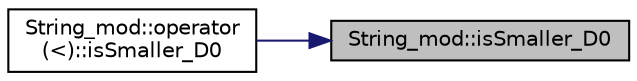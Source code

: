 digraph "String_mod::isSmaller_D0"
{
 // LATEX_PDF_SIZE
  edge [fontname="Helvetica",fontsize="10",labelfontname="Helvetica",labelfontsize="10"];
  node [fontname="Helvetica",fontsize="10",shape=record];
  rankdir="RL";
  Node1 [label="String_mod::isSmaller_D0",height=0.2,width=0.4,color="black", fillcolor="grey75", style="filled", fontcolor="black",tooltip=" "];
  Node1 -> Node2 [dir="back",color="midnightblue",fontsize="10",style="solid",fontname="Helvetica"];
  Node2 [label="String_mod::operator\l(\<)::isSmaller_D0",height=0.2,width=0.4,color="black", fillcolor="white", style="filled",URL="$interfaceString__mod_1_1operator_07_3_08.html#ae44c309618c457c77898965fb5448585",tooltip=" "];
}
